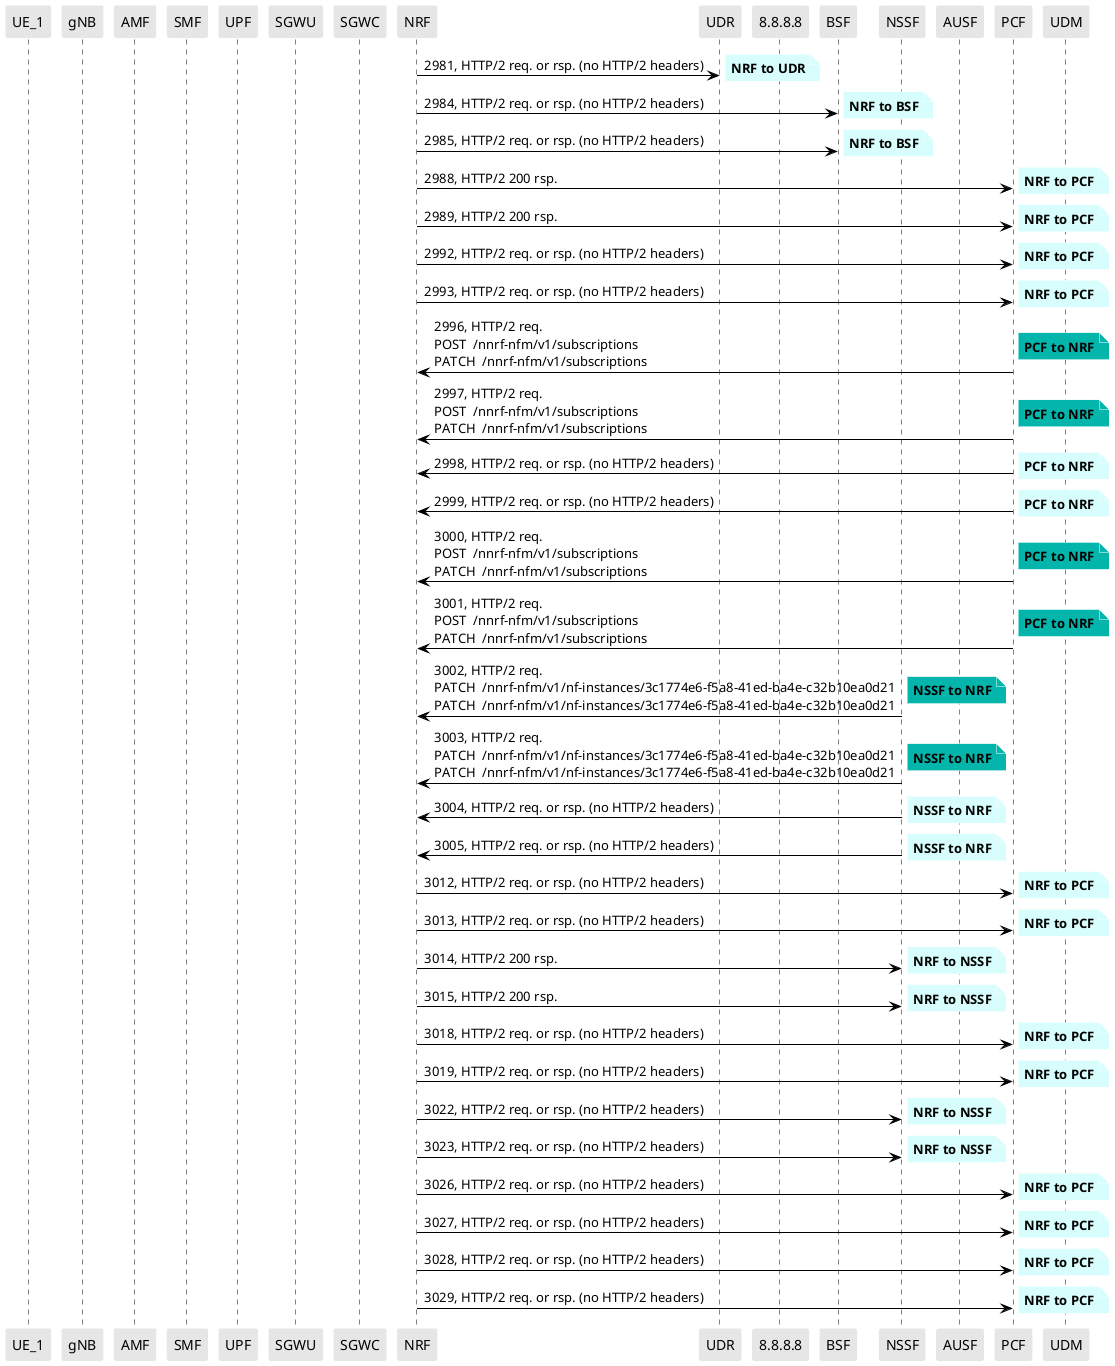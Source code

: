 @startuml
skinparam shadowing false
skinparam NoteBorderColor white
skinparam sequence {
    ArrowColor black
    LifeLineBorderColor black
    LifeLineBackgroundColor black
    ParticipantBorderColor white
    ParticipantBackgroundColor #e6e6e6
}
participant "UE_1"
participant "gNB"
participant "AMF"
participant "SMF"
participant "UPF"
participant "SGWU"
participant "SGWC"
participant "NRF"
participant "UDR"
participant "8.8.8.8"
participant "BSF"
participant "NSSF"
participant "AUSF"
participant "PCF"
participant "UDM"

"NRF" -> "UDR": 2981, HTTP/2 req. or rsp. (no HTTP/2 headers)

note right #D7FEFC
**NRF to UDR**
end note

"NRF" -> "BSF": 2984, HTTP/2 req. or rsp. (no HTTP/2 headers)

note right #D7FEFC
**NRF to BSF**
end note

"NRF" -> "BSF": 2985, HTTP/2 req. or rsp. (no HTTP/2 headers)

note right #D7FEFC
**NRF to BSF**
end note

"NRF" -> "PCF": 2988, HTTP/2 200 rsp.

note right #D7FEFC
**NRF to PCF**
end note

"NRF" -> "PCF": 2989, HTTP/2 200 rsp.

note right #D7FEFC
**NRF to PCF**
end note

"NRF" -> "PCF": 2992, HTTP/2 req. or rsp. (no HTTP/2 headers)

note right #D7FEFC
**NRF to PCF**
end note

"NRF" -> "PCF": 2993, HTTP/2 req. or rsp. (no HTTP/2 headers)

note right #D7FEFC
**NRF to PCF**
end note

"PCF" -> "NRF": 2996, HTTP/2 req.\nPOST  /nnrf-nfm/v1/subscriptions\nPATCH  /nnrf-nfm/v1/subscriptions

note right #03B5AA
**PCF to NRF**
end note

"PCF" -> "NRF": 2997, HTTP/2 req.\nPOST  /nnrf-nfm/v1/subscriptions\nPATCH  /nnrf-nfm/v1/subscriptions

note right #03B5AA
**PCF to NRF**
end note

"PCF" -> "NRF": 2998, HTTP/2 req. or rsp. (no HTTP/2 headers)

note right #D7FEFC
**PCF to NRF**
end note

"PCF" -> "NRF": 2999, HTTP/2 req. or rsp. (no HTTP/2 headers)

note right #D7FEFC
**PCF to NRF**
end note

"PCF" -> "NRF": 3000, HTTP/2 req.\nPOST  /nnrf-nfm/v1/subscriptions\nPATCH  /nnrf-nfm/v1/subscriptions

note right #03B5AA
**PCF to NRF**
end note

"PCF" -> "NRF": 3001, HTTP/2 req.\nPOST  /nnrf-nfm/v1/subscriptions\nPATCH  /nnrf-nfm/v1/subscriptions

note right #03B5AA
**PCF to NRF**
end note

"NSSF" -> "NRF": 3002, HTTP/2 req.\nPATCH  /nnrf-nfm/v1/nf-instances/3c1774e6-f5a8-41ed-ba4e-c32b10ea0d21\nPATCH  /nnrf-nfm/v1/nf-instances/3c1774e6-f5a8-41ed-ba4e-c32b10ea0d21

note right #03B5AA
**NSSF to NRF**
end note

"NSSF" -> "NRF": 3003, HTTP/2 req.\nPATCH  /nnrf-nfm/v1/nf-instances/3c1774e6-f5a8-41ed-ba4e-c32b10ea0d21\nPATCH  /nnrf-nfm/v1/nf-instances/3c1774e6-f5a8-41ed-ba4e-c32b10ea0d21

note right #03B5AA
**NSSF to NRF**
end note

"NSSF" -> "NRF": 3004, HTTP/2 req. or rsp. (no HTTP/2 headers)

note right #D7FEFC
**NSSF to NRF**
end note

"NSSF" -> "NRF": 3005, HTTP/2 req. or rsp. (no HTTP/2 headers)

note right #D7FEFC
**NSSF to NRF**
end note

"NRF" -> "PCF": 3012, HTTP/2 req. or rsp. (no HTTP/2 headers)

note right #D7FEFC
**NRF to PCF**
end note

"NRF" -> "PCF": 3013, HTTP/2 req. or rsp. (no HTTP/2 headers)

note right #D7FEFC
**NRF to PCF**
end note

"NRF" -> "NSSF": 3014, HTTP/2 200 rsp.

note right #D7FEFC
**NRF to NSSF**
end note

"NRF" -> "NSSF": 3015, HTTP/2 200 rsp.

note right #D7FEFC
**NRF to NSSF**
end note

"NRF" -> "PCF": 3018, HTTP/2 req. or rsp. (no HTTP/2 headers)

note right #D7FEFC
**NRF to PCF**
end note

"NRF" -> "PCF": 3019, HTTP/2 req. or rsp. (no HTTP/2 headers)

note right #D7FEFC
**NRF to PCF**
end note

"NRF" -> "NSSF": 3022, HTTP/2 req. or rsp. (no HTTP/2 headers)

note right #D7FEFC
**NRF to NSSF**
end note

"NRF" -> "NSSF": 3023, HTTP/2 req. or rsp. (no HTTP/2 headers)

note right #D7FEFC
**NRF to NSSF**
end note

"NRF" -> "PCF": 3026, HTTP/2 req. or rsp. (no HTTP/2 headers)

note right #D7FEFC
**NRF to PCF**
end note

"NRF" -> "PCF": 3027, HTTP/2 req. or rsp. (no HTTP/2 headers)

note right #D7FEFC
**NRF to PCF**
end note

"NRF" -> "PCF": 3028, HTTP/2 req. or rsp. (no HTTP/2 headers)

note right #D7FEFC
**NRF to PCF**
end note

"NRF" -> "PCF": 3029, HTTP/2 req. or rsp. (no HTTP/2 headers)

note right #D7FEFC
**NRF to PCF**
end note

@enduml
